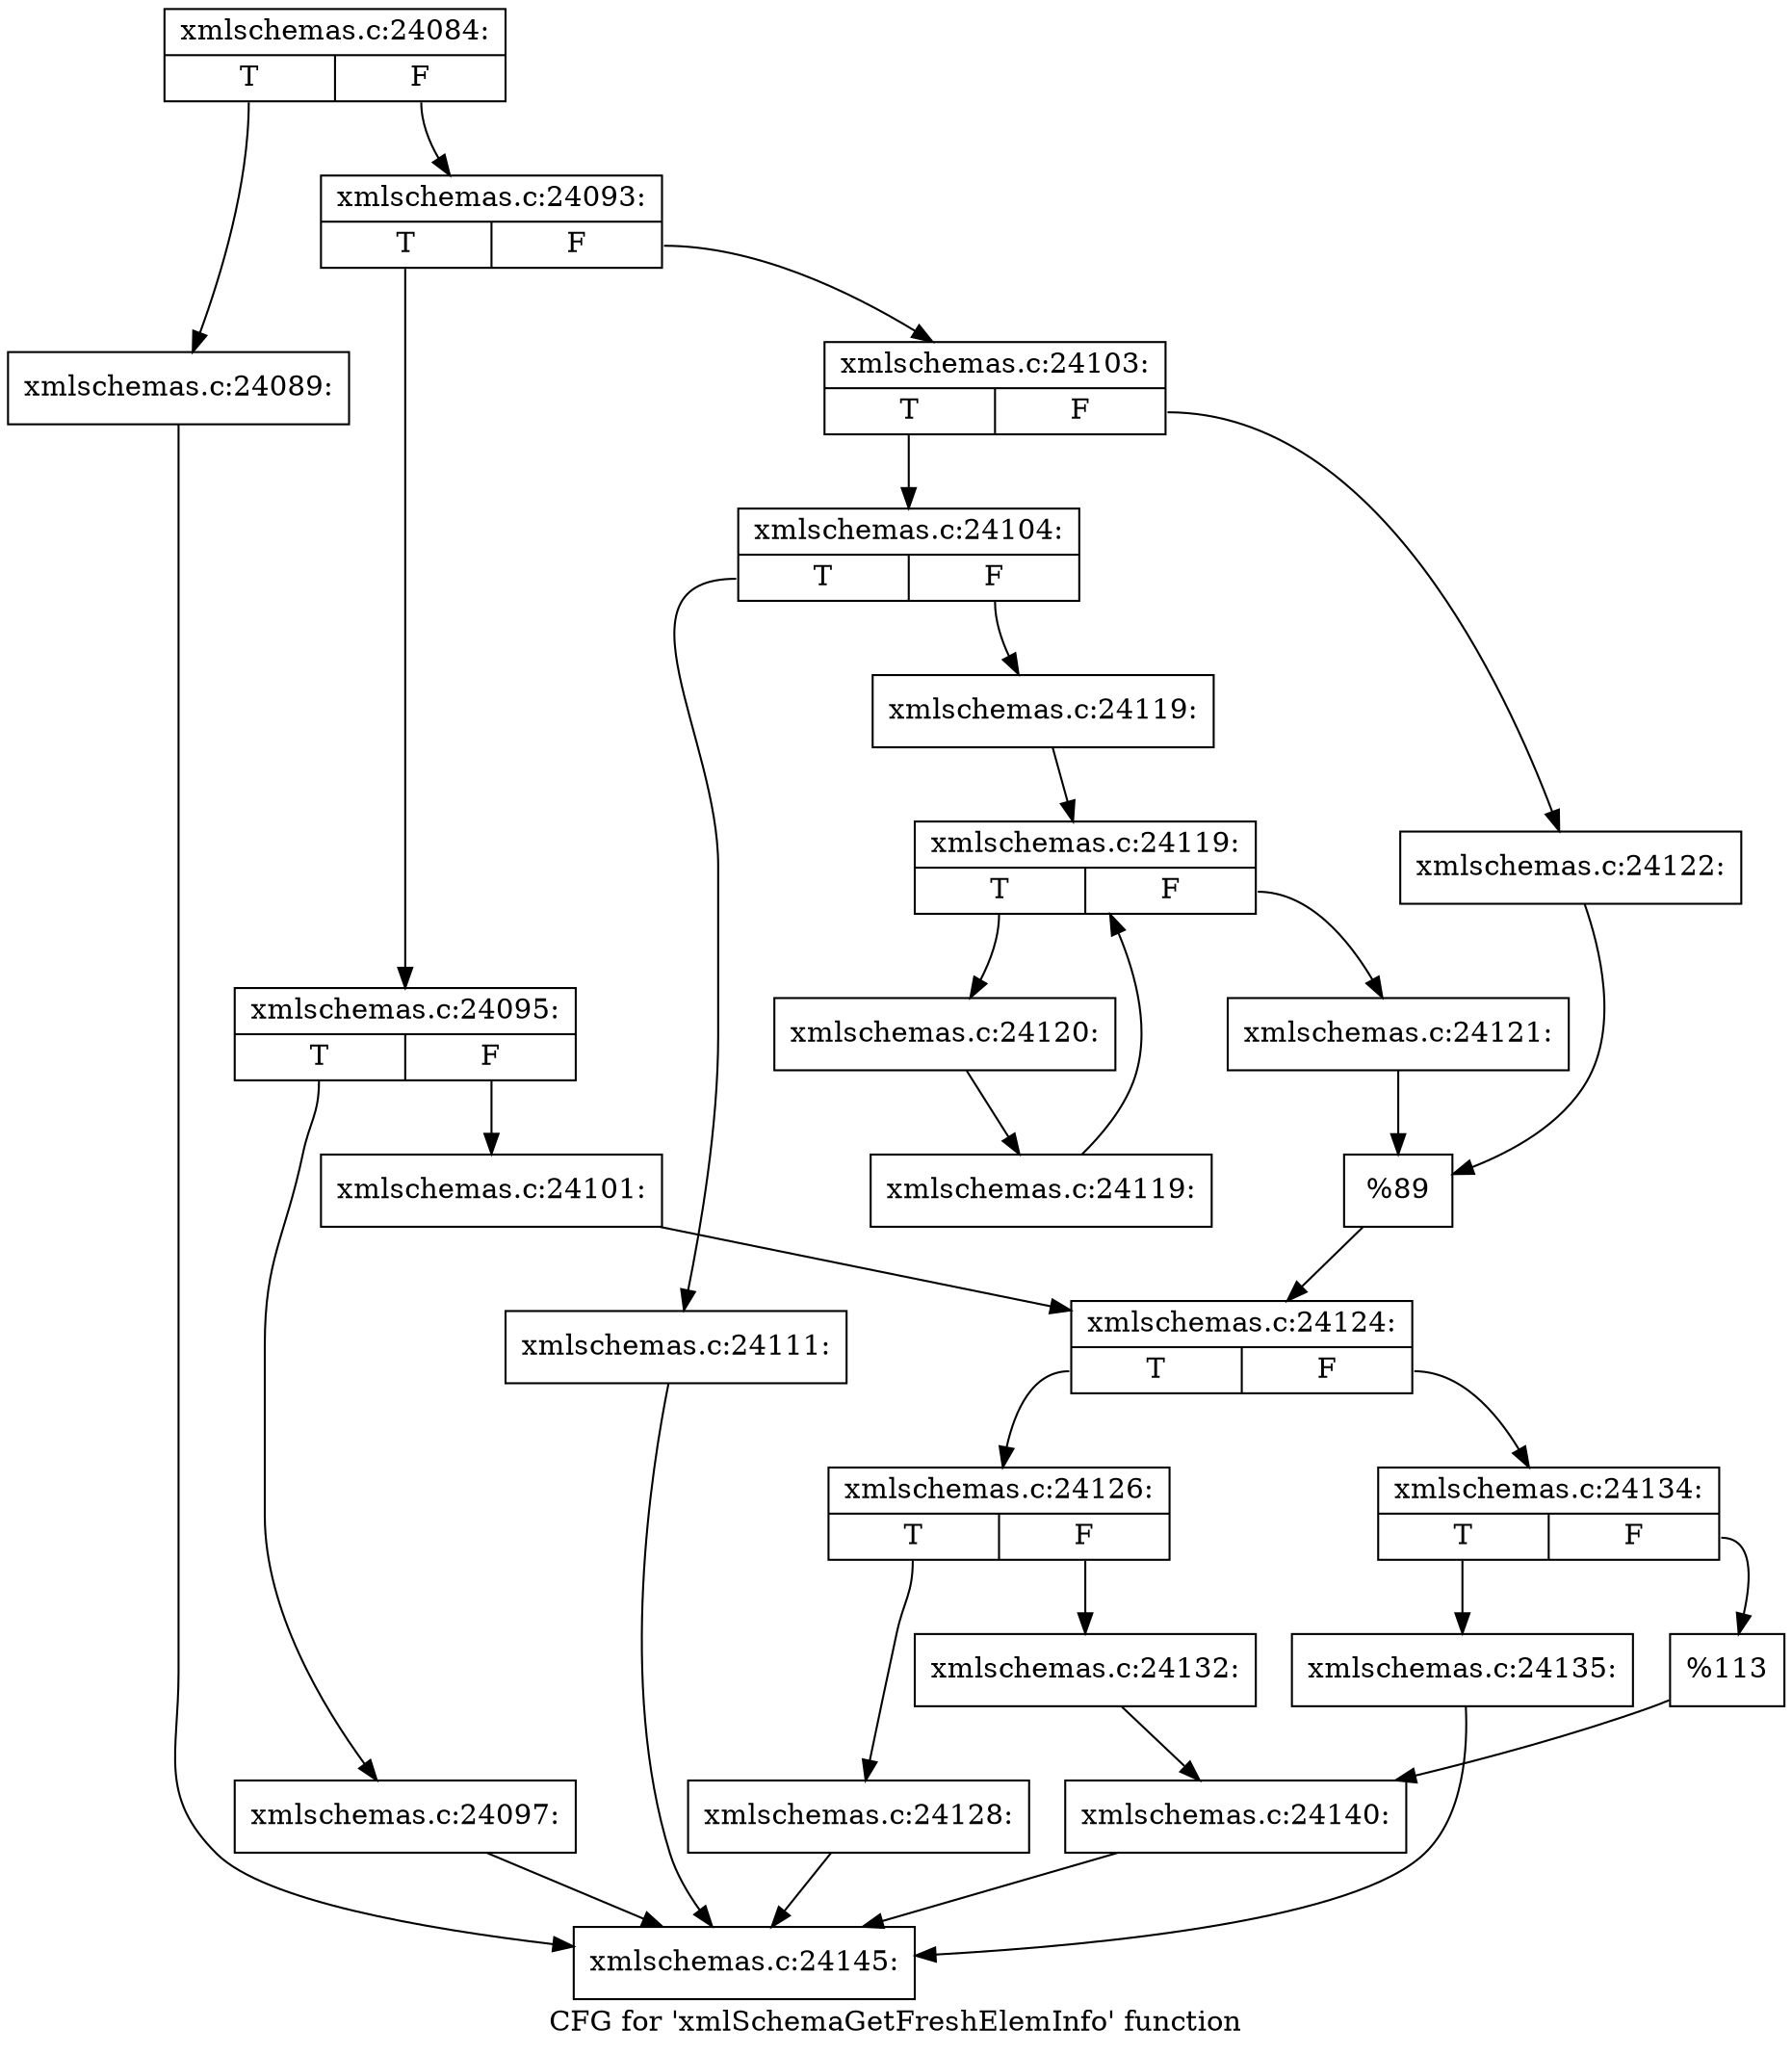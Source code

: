 digraph "CFG for 'xmlSchemaGetFreshElemInfo' function" {
	label="CFG for 'xmlSchemaGetFreshElemInfo' function";

	Node0x54914c0 [shape=record,label="{xmlschemas.c:24084:|{<s0>T|<s1>F}}"];
	Node0x54914c0:s0 -> Node0x5491810;
	Node0x54914c0:s1 -> Node0x5491860;
	Node0x5491810 [shape=record,label="{xmlschemas.c:24089:}"];
	Node0x5491810 -> Node0x5492810;
	Node0x5491860 [shape=record,label="{xmlschemas.c:24093:|{<s0>T|<s1>F}}"];
	Node0x5491860:s0 -> Node0x5493c00;
	Node0x5491860:s1 -> Node0x5493ca0;
	Node0x5493c00 [shape=record,label="{xmlschemas.c:24095:|{<s0>T|<s1>F}}"];
	Node0x5493c00:s0 -> Node0x54945c0;
	Node0x5493c00:s1 -> Node0x5494610;
	Node0x54945c0 [shape=record,label="{xmlschemas.c:24097:}"];
	Node0x54945c0 -> Node0x5492810;
	Node0x5494610 [shape=record,label="{xmlschemas.c:24101:}"];
	Node0x5494610 -> Node0x5493c50;
	Node0x5493ca0 [shape=record,label="{xmlschemas.c:24103:|{<s0>T|<s1>F}}"];
	Node0x5493ca0:s0 -> Node0x5495700;
	Node0x5493ca0:s1 -> Node0x54957a0;
	Node0x5495700 [shape=record,label="{xmlschemas.c:24104:|{<s0>T|<s1>F}}"];
	Node0x5495700:s0 -> Node0x5496ee0;
	Node0x5495700:s1 -> Node0x5496f30;
	Node0x5496ee0 [shape=record,label="{xmlschemas.c:24111:}"];
	Node0x5496ee0 -> Node0x5492810;
	Node0x5496f30 [shape=record,label="{xmlschemas.c:24119:}"];
	Node0x5496f30 -> Node0x5497940;
	Node0x5497940 [shape=record,label="{xmlschemas.c:24119:|{<s0>T|<s1>F}}"];
	Node0x5497940:s0 -> Node0x5497c20;
	Node0x5497940:s1 -> Node0x54978b0;
	Node0x5497c20 [shape=record,label="{xmlschemas.c:24120:}"];
	Node0x5497c20 -> Node0x5497b90;
	Node0x5497b90 [shape=record,label="{xmlschemas.c:24119:}"];
	Node0x5497b90 -> Node0x5497940;
	Node0x54978b0 [shape=record,label="{xmlschemas.c:24121:}"];
	Node0x54978b0 -> Node0x5495750;
	Node0x54957a0 [shape=record,label="{xmlschemas.c:24122:}"];
	Node0x54957a0 -> Node0x5495750;
	Node0x5495750 [shape=record,label="{%89}"];
	Node0x5495750 -> Node0x5493c50;
	Node0x5493c50 [shape=record,label="{xmlschemas.c:24124:|{<s0>T|<s1>F}}"];
	Node0x5493c50:s0 -> Node0x5498e00;
	Node0x5493c50:s1 -> Node0x5498ea0;
	Node0x5498e00 [shape=record,label="{xmlschemas.c:24126:|{<s0>T|<s1>F}}"];
	Node0x5498e00:s0 -> Node0x5499500;
	Node0x5498e00:s1 -> Node0x5499550;
	Node0x5499500 [shape=record,label="{xmlschemas.c:24128:}"];
	Node0x5499500 -> Node0x5492810;
	Node0x5499550 [shape=record,label="{xmlschemas.c:24132:}"];
	Node0x5499550 -> Node0x5498e50;
	Node0x5498ea0 [shape=record,label="{xmlschemas.c:24134:|{<s0>T|<s1>F}}"];
	Node0x5498ea0:s0 -> Node0x549a4f0;
	Node0x5498ea0:s1 -> Node0x549a540;
	Node0x549a4f0 [shape=record,label="{xmlschemas.c:24135:}"];
	Node0x549a4f0 -> Node0x5492810;
	Node0x549a540 [shape=record,label="{%113}"];
	Node0x549a540 -> Node0x5498e50;
	Node0x5498e50 [shape=record,label="{xmlschemas.c:24140:}"];
	Node0x5498e50 -> Node0x5492810;
	Node0x5492810 [shape=record,label="{xmlschemas.c:24145:}"];
}
